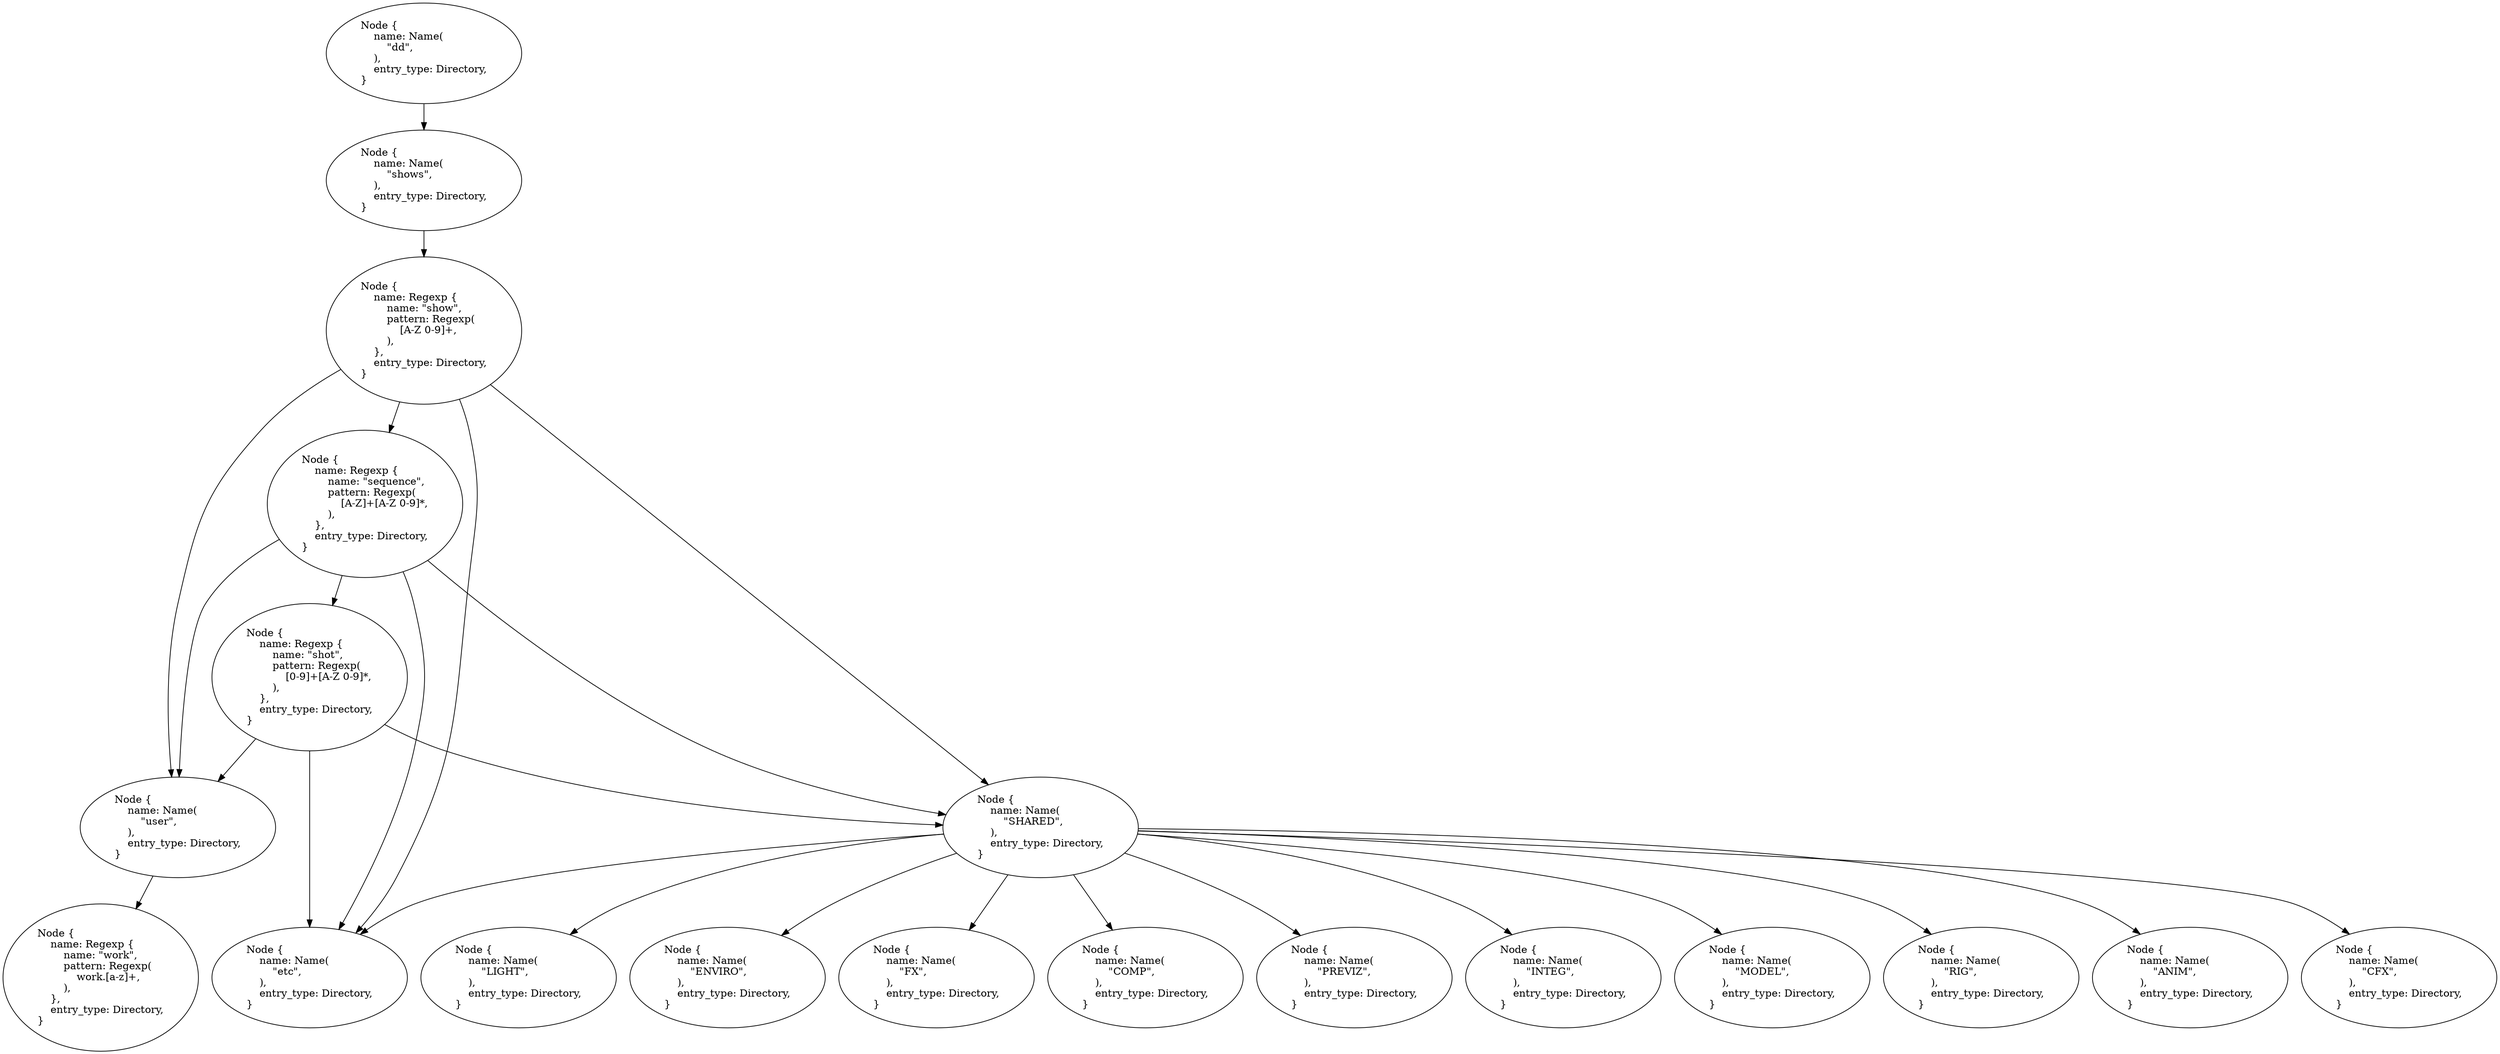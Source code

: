 digraph {
    0 [label="Node {\l    name: Name(\l        \"dd\",\l    ),\l    entry_type: Directory,\l}\l"]
    1 [label="Node {\l    name: Name(\l        \"shows\",\l    ),\l    entry_type: Directory,\l}\l"]
    2 [label="Node {\l    name: Regexp {\l        name: \"show\",\l        pattern: Regexp(\l            [A-Z 0-9]+,\l        ),\l    },\l    entry_type: Directory,\l}\l"]
    3 [label="Node {\l    name: Name(\l        \"etc\",\l    ),\l    entry_type: Directory,\l}\l"]
    4 [label="Node {\l    name: Name(\l        \"user\",\l    ),\l    entry_type: Directory,\l}\l"]
    5 [label="Node {\l    name: Name(\l        \"SHARED\",\l    ),\l    entry_type: Directory,\l}\l"]
    6 [label="Node {\l    name: Name(\l        \"PREVIZ\",\l    ),\l    entry_type: Directory,\l}\l"]
    7 [label="Node {\l    name: Name(\l        \"INTEG\",\l    ),\l    entry_type: Directory,\l}\l"]
    8 [label="Node {\l    name: Name(\l        \"MODEL\",\l    ),\l    entry_type: Directory,\l}\l"]
    9 [label="Node {\l    name: Name(\l        \"RIG\",\l    ),\l    entry_type: Directory,\l}\l"]
    10 [label="Node {\l    name: Name(\l        \"ANIM\",\l    ),\l    entry_type: Directory,\l}\l"]
    11 [label="Node {\l    name: Name(\l        \"CFX\",\l    ),\l    entry_type: Directory,\l}\l"]
    12 [label="Node {\l    name: Name(\l        \"LIGHT\",\l    ),\l    entry_type: Directory,\l}\l"]
    13 [label="Node {\l    name: Name(\l        \"ENVIRO\",\l    ),\l    entry_type: Directory,\l}\l"]
    14 [label="Node {\l    name: Name(\l        \"FX\",\l    ),\l    entry_type: Directory,\l}\l"]
    15 [label="Node {\l    name: Name(\l        \"COMP\",\l    ),\l    entry_type: Directory,\l}\l"]
    16 [label="Node {\l    name: Regexp {\l        name: \"work\",\l        pattern: Regexp(\l            work\.[a-z]+,\l        ),\l    },\l    entry_type: Directory,\l}\l"]
    17 [label="Node {\l    name: Regexp {\l        name: \"sequence\",\l        pattern: Regexp(\l            [A-Z]+[A-Z 0-9]*,\l        ),\l    },\l    entry_type: Directory,\l}\l"]
    18 [label="Node {\l    name: Regexp {\l        name: \"shot\",\l        pattern: Regexp(\l            [0-9]+[A-Z 0-9]*,\l        ),\l    },\l    entry_type: Directory,\l}\l"]
    0 -> 1
    1 -> 2
    2 -> 3
    2 -> 4
    4 -> 16
    2 -> 5
    5 -> 3
    5 -> 6
    5 -> 7
    5 -> 8
    5 -> 9
    5 -> 10
    5 -> 11
    5 -> 14
    5 -> 12
    5 -> 13
    5 -> 15
    2 -> 17
    17 -> 3
    17 -> 5
    17 -> 4
    17 -> 18
    18 -> 3
    18 -> 5
    18 -> 4
}

